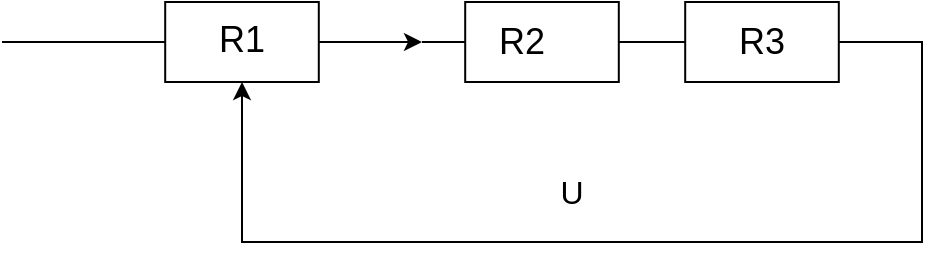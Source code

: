 <mxfile version="13.7.5" type="github">
  <diagram name="Page-1" id="16e2658f-23c8-b752-8be9-c03fbebb8bbe">
    <mxGraphModel dx="801" dy="442" grid="1" gridSize="10" guides="1" tooltips="1" connect="1" arrows="1" fold="1" page="1" pageScale="1" pageWidth="1100" pageHeight="850" background="#ffffff" math="0" shadow="0">
      <root>
        <mxCell id="0" />
        <mxCell id="1" parent="0" />
        <mxCell id="nk3E8QH6qJd0GcoNjZV--4" value="" style="edgeStyle=orthogonalEdgeStyle;rounded=0;orthogonalLoop=1;jettySize=auto;html=1;" parent="1" source="nk3E8QH6qJd0GcoNjZV--1" target="nk3E8QH6qJd0GcoNjZV--2" edge="1">
          <mxGeometry relative="1" as="geometry" />
        </mxCell>
        <mxCell id="nk3E8QH6qJd0GcoNjZV--1" value="" style="pointerEvents=1;verticalLabelPosition=bottom;shadow=0;dashed=0;align=center;html=1;verticalAlign=top;shape=mxgraph.electrical.resistors.resistor_1;" parent="1" vertex="1">
          <mxGeometry x="200" y="280" width="120" height="40" as="geometry" />
        </mxCell>
        <mxCell id="nk3E8QH6qJd0GcoNjZV--2" value="" style="pointerEvents=1;verticalLabelPosition=bottom;shadow=0;dashed=0;align=center;html=1;verticalAlign=top;shape=mxgraph.electrical.resistors.resistor_1;" parent="1" vertex="1">
          <mxGeometry x="350" y="280" width="120" height="40" as="geometry" />
        </mxCell>
        <mxCell id="Bhmb7kuvYC1ypZJ4mO87-9" style="edgeStyle=orthogonalEdgeStyle;rounded=0;orthogonalLoop=1;jettySize=auto;html=1;exitX=1;exitY=0.5;exitDx=0;exitDy=0;exitPerimeter=0;" edge="1" parent="1" source="nk3E8QH6qJd0GcoNjZV--3" target="nk3E8QH6qJd0GcoNjZV--1">
          <mxGeometry relative="1" as="geometry">
            <Array as="points">
              <mxPoint x="600" y="300" />
              <mxPoint x="600" y="400" />
              <mxPoint x="420" y="400" />
              <mxPoint x="410" y="400" />
              <mxPoint x="260" y="400" />
            </Array>
          </mxGeometry>
        </mxCell>
        <mxCell id="nk3E8QH6qJd0GcoNjZV--3" value="" style="pointerEvents=1;verticalLabelPosition=bottom;shadow=0;dashed=0;align=center;html=1;verticalAlign=top;shape=mxgraph.electrical.resistors.resistor_1;" parent="1" vertex="1">
          <mxGeometry x="460" y="280" width="120" height="40" as="geometry" />
        </mxCell>
        <mxCell id="nk3E8QH6qJd0GcoNjZV--7" value="&lt;div style=&quot;font-size: 18px&quot;&gt;&lt;font style=&quot;font-size: 18px&quot;&gt;R1&lt;/font&gt;&lt;/div&gt;&lt;div style=&quot;font-size: 18px&quot;&gt;&lt;font style=&quot;font-size: 18px&quot;&gt;&lt;br&gt;&lt;/font&gt;&lt;/div&gt;" style="text;html=1;strokeColor=none;fillColor=none;align=center;verticalAlign=middle;whiteSpace=wrap;rounded=0;" parent="1" vertex="1">
          <mxGeometry x="240" y="300" width="40" height="20" as="geometry" />
        </mxCell>
        <mxCell id="nk3E8QH6qJd0GcoNjZV--9" value="&lt;font style=&quot;font-size: 18px&quot;&gt;R2&lt;/font&gt;" style="text;html=1;strokeColor=none;fillColor=none;align=center;verticalAlign=middle;whiteSpace=wrap;rounded=0;" parent="1" vertex="1">
          <mxGeometry x="380" y="290" width="40" height="20" as="geometry" />
        </mxCell>
        <mxCell id="nk3E8QH6qJd0GcoNjZV--10" value="&lt;font style=&quot;font-size: 18px&quot;&gt;R3&lt;/font&gt;" style="text;html=1;strokeColor=none;fillColor=none;align=center;verticalAlign=middle;whiteSpace=wrap;rounded=0;" parent="1" vertex="1">
          <mxGeometry x="500" y="290" width="40" height="20" as="geometry" />
        </mxCell>
        <mxCell id="Bhmb7kuvYC1ypZJ4mO87-8" value="" style="endArrow=none;html=1;entryX=0;entryY=0.5;entryDx=0;entryDy=0;entryPerimeter=0;" edge="1" parent="1" target="nk3E8QH6qJd0GcoNjZV--1">
          <mxGeometry width="50" height="50" relative="1" as="geometry">
            <mxPoint x="140" y="300" as="sourcePoint" />
            <mxPoint x="200" y="300" as="targetPoint" />
          </mxGeometry>
        </mxCell>
        <mxCell id="Bhmb7kuvYC1ypZJ4mO87-10" value="&lt;font style=&quot;font-size: 16px&quot;&gt;U&lt;/font&gt;" style="text;html=1;strokeColor=none;fillColor=none;align=center;verticalAlign=middle;whiteSpace=wrap;rounded=0;" vertex="1" parent="1">
          <mxGeometry x="400" y="360" width="50" height="30" as="geometry" />
        </mxCell>
      </root>
    </mxGraphModel>
  </diagram>
</mxfile>
